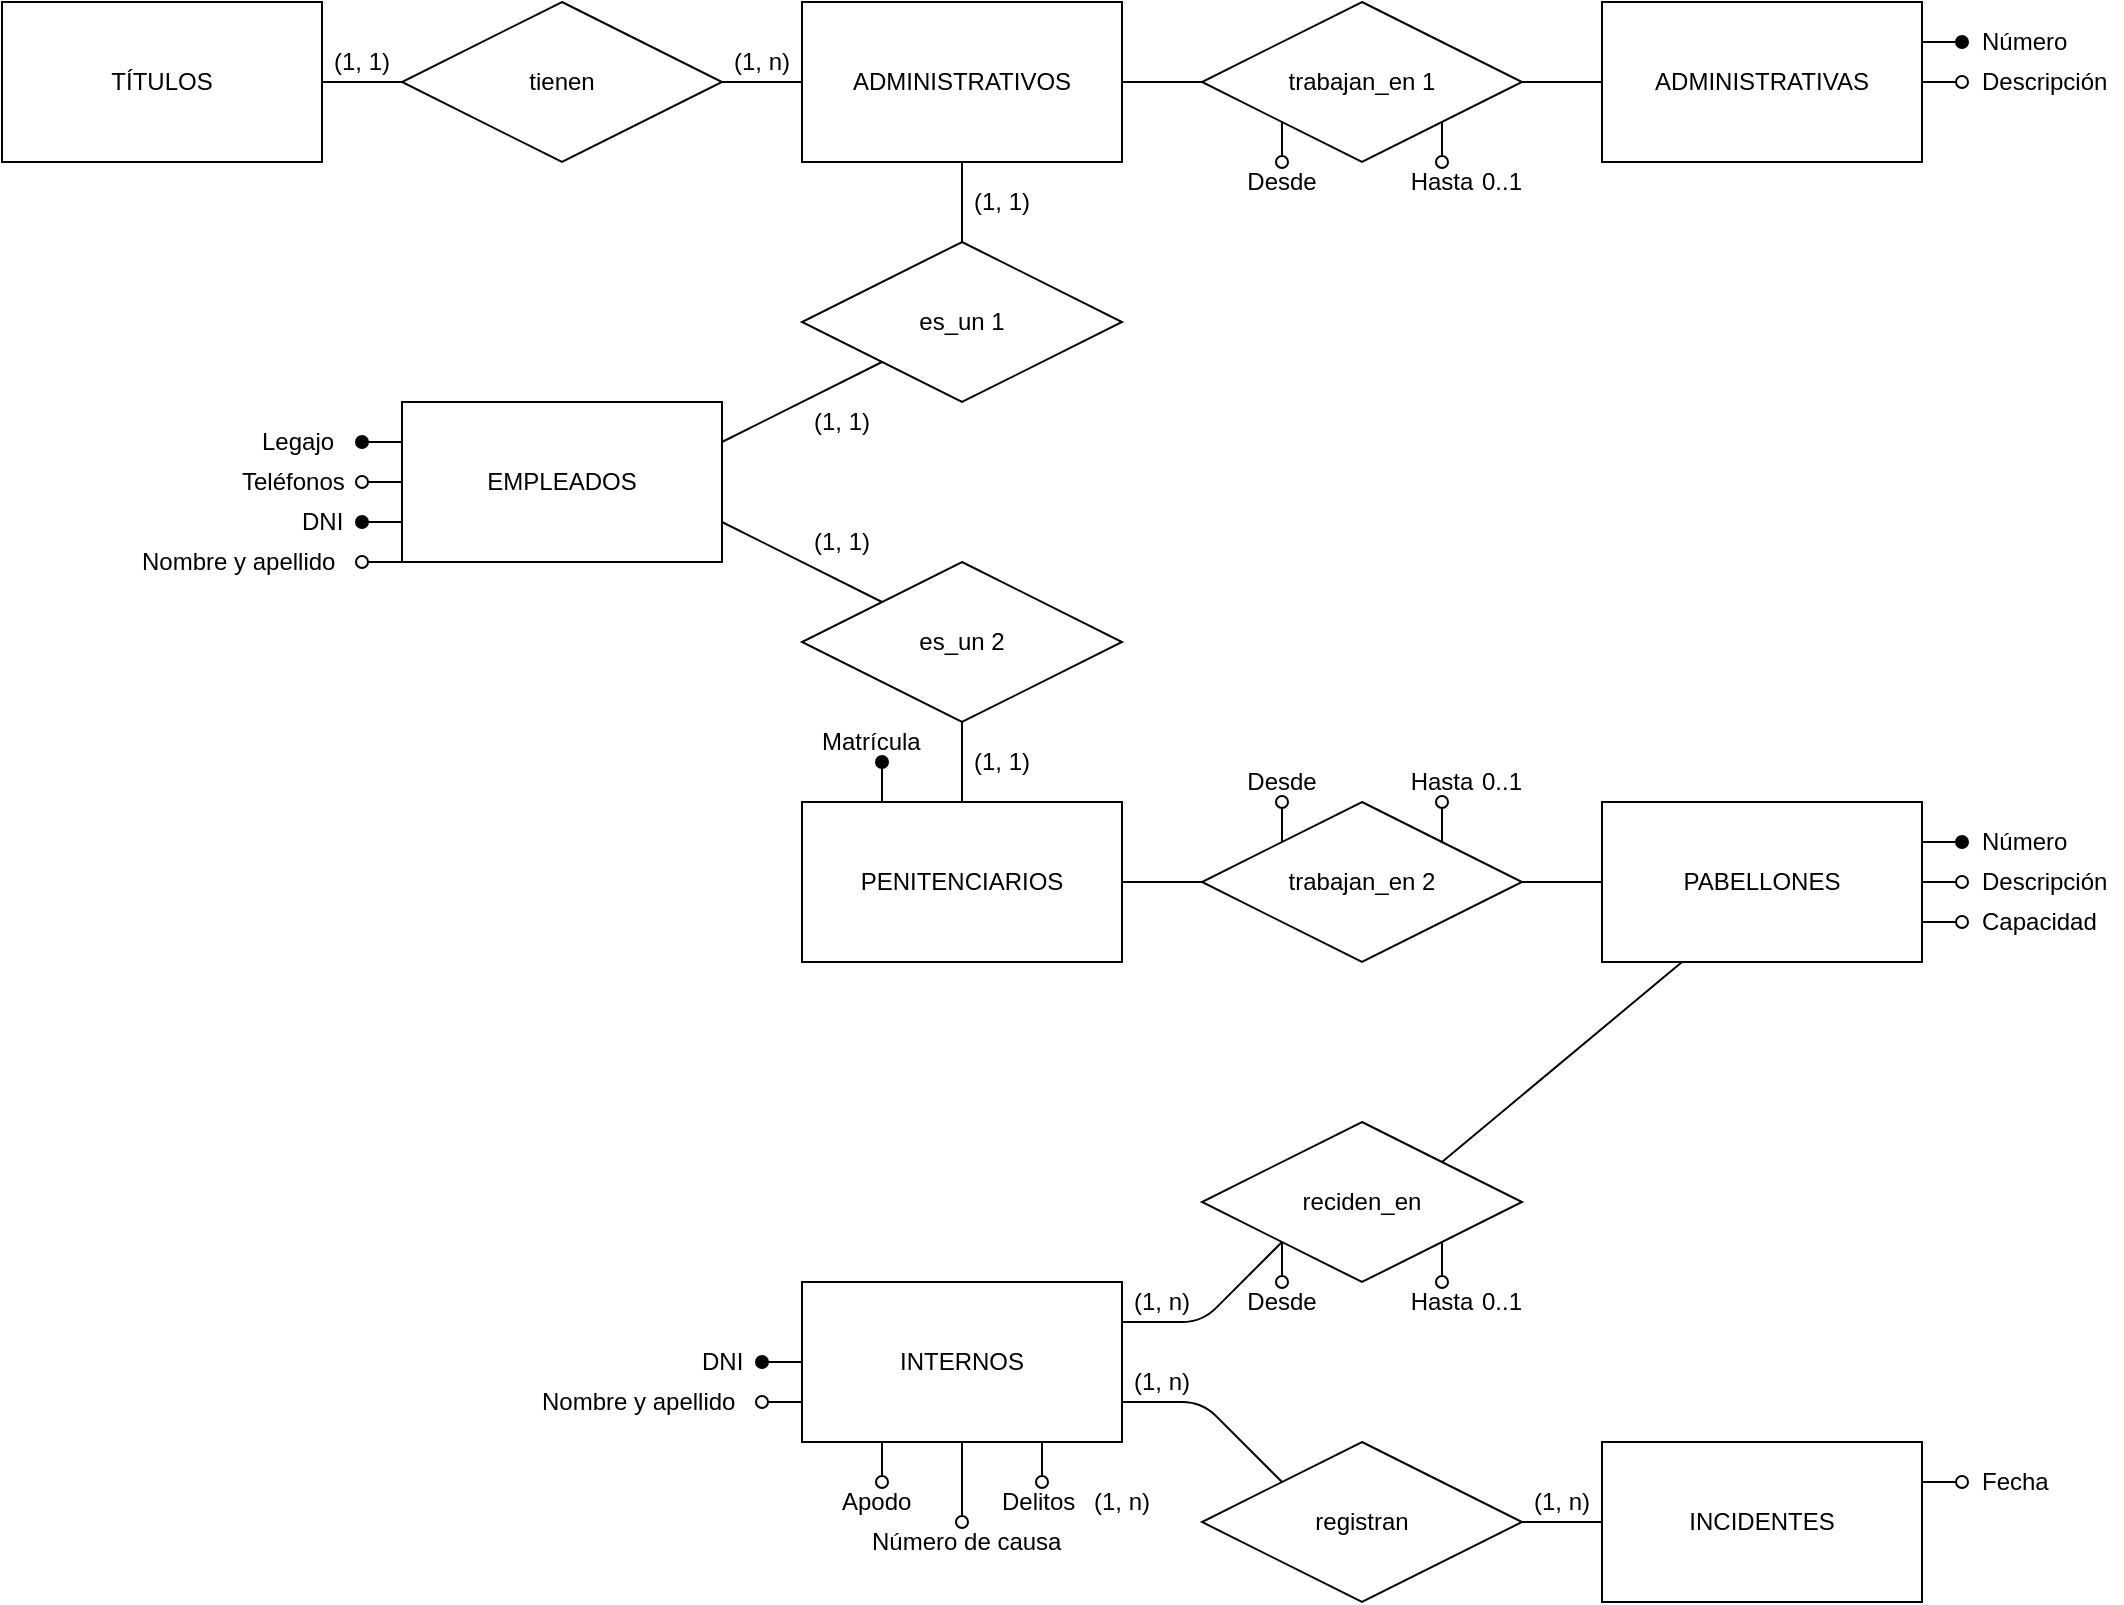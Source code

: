 <mxfile>
    <diagram id="Nai419dnWy3LmcfTkDrx" name="Página-1">
        <mxGraphModel dx="933" dy="526" grid="1" gridSize="10" guides="1" tooltips="1" connect="1" arrows="1" fold="1" page="1" pageScale="1" pageWidth="1169" pageHeight="827" math="0" shadow="0">
            <root>
                <mxCell id="0"/>
                <mxCell id="1" parent="0"/>
                <mxCell id="3" value="EMPLEADOS" style="rounded=0;whiteSpace=wrap;html=1;" vertex="1" parent="1">
                    <mxGeometry x="240" y="200" width="160" height="80" as="geometry"/>
                </mxCell>
                <mxCell id="5" value="" style="edgeStyle=none;html=1;endArrow=none;endFill=0;" edge="1" parent="1" source="6" target="22">
                    <mxGeometry relative="1" as="geometry"/>
                </mxCell>
                <mxCell id="6" value="ADMINISTRATIVOS" style="rounded=0;whiteSpace=wrap;html=1;" vertex="1" parent="1">
                    <mxGeometry x="440" width="160" height="80" as="geometry"/>
                </mxCell>
                <mxCell id="8" value="" style="edgeStyle=none;html=1;endArrow=none;endFill=0;" edge="1" parent="1" source="9" target="20">
                    <mxGeometry relative="1" as="geometry"/>
                </mxCell>
                <mxCell id="93" style="edgeStyle=none;html=1;exitX=0.5;exitY=0;exitDx=0;exitDy=0;entryX=0.5;entryY=1;entryDx=0;entryDy=0;endArrow=none;endFill=0;" edge="1" parent="1" source="9" target="92">
                    <mxGeometry relative="1" as="geometry"/>
                </mxCell>
                <mxCell id="9" value="PENITENCIARIOS" style="rounded=0;whiteSpace=wrap;html=1;" vertex="1" parent="1">
                    <mxGeometry x="440" y="400" width="160" height="80" as="geometry"/>
                </mxCell>
                <mxCell id="12" value="ADMINISTRATIVAS" style="rounded=0;whiteSpace=wrap;html=1;" vertex="1" parent="1">
                    <mxGeometry x="840" width="160" height="80" as="geometry"/>
                </mxCell>
                <mxCell id="14" value="PABELLONES" style="rounded=0;whiteSpace=wrap;html=1;" vertex="1" parent="1">
                    <mxGeometry x="840" y="400" width="160" height="80" as="geometry"/>
                </mxCell>
                <mxCell id="16" value="INTERNOS" style="rounded=0;whiteSpace=wrap;html=1;" vertex="1" parent="1">
                    <mxGeometry x="440" y="640" width="160" height="80" as="geometry"/>
                </mxCell>
                <mxCell id="17" value="" style="edgeStyle=none;html=1;endArrow=none;endFill=0;" edge="1" parent="1" source="18" target="27">
                    <mxGeometry relative="1" as="geometry"/>
                </mxCell>
                <mxCell id="18" value="INCIDENTES" style="rounded=0;whiteSpace=wrap;html=1;" vertex="1" parent="1">
                    <mxGeometry x="840" y="720" width="160" height="80" as="geometry"/>
                </mxCell>
                <mxCell id="19" value="" style="edgeStyle=none;html=1;endArrow=none;endFill=0;" edge="1" parent="1" source="20" target="14">
                    <mxGeometry relative="1" as="geometry"/>
                </mxCell>
                <mxCell id="20" value="trabajan_en 2" style="rhombus;whiteSpace=wrap;html=1;" vertex="1" parent="1">
                    <mxGeometry x="640" y="400" width="160" height="80" as="geometry"/>
                </mxCell>
                <mxCell id="21" value="" style="edgeStyle=none;html=1;endArrow=none;endFill=0;" edge="1" parent="1" source="22" target="12">
                    <mxGeometry relative="1" as="geometry"/>
                </mxCell>
                <mxCell id="22" value="trabajan_en 1" style="rhombus;whiteSpace=wrap;html=1;" vertex="1" parent="1">
                    <mxGeometry x="640" width="160" height="80" as="geometry"/>
                </mxCell>
                <mxCell id="23" value="" style="edgeStyle=none;html=1;endArrow=none;endFill=0;exitX=1;exitY=0;exitDx=0;exitDy=0;entryX=0.25;entryY=1;entryDx=0;entryDy=0;" edge="1" parent="1" source="25" target="14">
                    <mxGeometry relative="1" as="geometry"/>
                </mxCell>
                <mxCell id="24" value="" style="edgeStyle=none;html=1;endArrow=none;endFill=0;exitX=0;exitY=1;exitDx=0;exitDy=0;entryX=1;entryY=0.25;entryDx=0;entryDy=0;" edge="1" parent="1" source="25" target="16">
                    <mxGeometry relative="1" as="geometry">
                        <Array as="points">
                            <mxPoint x="640" y="660"/>
                        </Array>
                    </mxGeometry>
                </mxCell>
                <mxCell id="25" value="reciden_en" style="rhombus;whiteSpace=wrap;html=1;" vertex="1" parent="1">
                    <mxGeometry x="640" y="560" width="160" height="80" as="geometry"/>
                </mxCell>
                <mxCell id="26" value="" style="edgeStyle=none;html=1;endArrow=none;endFill=0;exitX=0;exitY=0;exitDx=0;exitDy=0;entryX=1;entryY=0.75;entryDx=0;entryDy=0;" edge="1" parent="1" source="27" target="16">
                    <mxGeometry relative="1" as="geometry">
                        <Array as="points">
                            <mxPoint x="640" y="700"/>
                        </Array>
                    </mxGeometry>
                </mxCell>
                <mxCell id="27" value="registran" style="rhombus;whiteSpace=wrap;html=1;" vertex="1" parent="1">
                    <mxGeometry x="640" y="720" width="160" height="80" as="geometry"/>
                </mxCell>
                <mxCell id="29" style="html=1;labelBorderColor=none;strokeWidth=1;endArrow=oval;endFill=1;endSize=6;targetPerimeterSpacing=0;align=left;exitX=0;exitY=0.5;exitDx=0;exitDy=0;" edge="1" parent="1" source="16" target="30">
                    <mxGeometry relative="1" as="geometry">
                        <mxPoint x="212.5" y="650" as="sourcePoint"/>
                    </mxGeometry>
                </mxCell>
                <mxCell id="30" value="DNI" style="text;html=1;strokeColor=none;fillColor=none;align=left;verticalAlign=middle;whiteSpace=wrap;rounded=0;container=0;spacingLeft=8;" vertex="1" parent="1">
                    <mxGeometry x="380" y="670" width="40" height="20" as="geometry"/>
                </mxCell>
                <mxCell id="31" style="html=1;labelBorderColor=none;strokeWidth=1;endArrow=oval;endFill=0;endSize=6;targetPerimeterSpacing=0;align=left;exitX=0;exitY=0.75;exitDx=0;exitDy=0;" edge="1" parent="1" source="16" target="32">
                    <mxGeometry relative="1" as="geometry">
                        <mxPoint x="222.5" y="710" as="sourcePoint"/>
                    </mxGeometry>
                </mxCell>
                <mxCell id="32" value="Nombre y apellido" style="text;html=1;strokeColor=none;fillColor=none;align=left;verticalAlign=middle;whiteSpace=wrap;rounded=0;container=0;spacingLeft=8;" vertex="1" parent="1">
                    <mxGeometry x="300" y="690" width="120" height="20" as="geometry"/>
                </mxCell>
                <mxCell id="33" style="html=1;labelBorderColor=none;strokeWidth=1;endArrow=oval;endFill=0;endSize=6;targetPerimeterSpacing=0;align=left;exitX=0.25;exitY=1;exitDx=0;exitDy=0;" edge="1" parent="1" source="16" target="34">
                    <mxGeometry relative="1" as="geometry">
                        <mxPoint x="412.5" y="770" as="sourcePoint"/>
                    </mxGeometry>
                </mxCell>
                <mxCell id="34" value="Apodo" style="text;html=1;strokeColor=none;fillColor=none;align=left;verticalAlign=middle;whiteSpace=wrap;rounded=0;container=0;spacingLeft=8;" vertex="1" parent="1">
                    <mxGeometry x="450" y="740" width="60" height="20" as="geometry"/>
                </mxCell>
                <mxCell id="35" style="html=1;labelBorderColor=none;strokeWidth=1;endArrow=oval;endFill=0;endSize=6;targetPerimeterSpacing=0;align=left;exitX=0.5;exitY=1;exitDx=0;exitDy=0;" edge="1" parent="1" source="16" target="36">
                    <mxGeometry relative="1" as="geometry">
                        <mxPoint x="472.5" y="780" as="sourcePoint"/>
                    </mxGeometry>
                </mxCell>
                <mxCell id="36" value="Número de causa" style="text;html=1;strokeColor=none;fillColor=none;align=left;verticalAlign=middle;whiteSpace=wrap;rounded=0;container=0;spacingLeft=8;" vertex="1" parent="1">
                    <mxGeometry x="465" y="760" width="110" height="20" as="geometry"/>
                </mxCell>
                <mxCell id="37" style="html=1;labelBorderColor=none;strokeWidth=1;endArrow=oval;endFill=0;endSize=6;targetPerimeterSpacing=0;align=left;exitX=0.75;exitY=1;exitDx=0;exitDy=0;" edge="1" parent="1" source="16" target="38">
                    <mxGeometry relative="1" as="geometry">
                        <mxPoint x="402.5" y="850" as="sourcePoint"/>
                    </mxGeometry>
                </mxCell>
                <mxCell id="38" value="Delitos" style="text;html=1;strokeColor=none;fillColor=none;align=left;verticalAlign=middle;whiteSpace=wrap;rounded=0;container=0;spacingLeft=8;" vertex="1" parent="1">
                    <mxGeometry x="530" y="740" width="60" height="20" as="geometry"/>
                </mxCell>
                <mxCell id="39" value="(1, n)" style="text;html=1;strokeColor=none;fillColor=none;align=center;verticalAlign=middle;whiteSpace=wrap;rounded=0;labelBackgroundColor=none;fontSize=12;" vertex="1" parent="1">
                    <mxGeometry x="580" y="740" width="40" height="20" as="geometry"/>
                </mxCell>
                <mxCell id="40" style="html=1;labelBorderColor=none;strokeWidth=1;endArrow=oval;endFill=1;endSize=6;targetPerimeterSpacing=0;align=left;exitX=0;exitY=0.25;exitDx=0;exitDy=0;" edge="1" parent="1" source="3" target="41">
                    <mxGeometry relative="1" as="geometry">
                        <mxPoint x="90" y="130" as="sourcePoint"/>
                    </mxGeometry>
                </mxCell>
                <mxCell id="41" value="Legajo" style="text;html=1;strokeColor=none;fillColor=none;align=left;verticalAlign=middle;whiteSpace=wrap;rounded=0;container=0;spacingLeft=8;" vertex="1" parent="1">
                    <mxGeometry x="160" y="210" width="60" height="20" as="geometry"/>
                </mxCell>
                <mxCell id="42" style="html=1;labelBorderColor=none;strokeWidth=1;endArrow=oval;endFill=0;endSize=6;targetPerimeterSpacing=0;align=left;exitX=0;exitY=0.5;exitDx=0;exitDy=0;" edge="1" parent="1" source="3" target="43">
                    <mxGeometry relative="1" as="geometry">
                        <mxPoint x="260" y="180" as="sourcePoint"/>
                    </mxGeometry>
                </mxCell>
                <mxCell id="43" value="Teléfonos" style="text;html=1;strokeColor=none;fillColor=none;align=left;verticalAlign=middle;whiteSpace=wrap;rounded=0;container=0;spacingLeft=8;" vertex="1" parent="1">
                    <mxGeometry x="150" y="230" width="70" height="20" as="geometry"/>
                </mxCell>
                <mxCell id="44" style="html=1;labelBorderColor=none;strokeWidth=1;endArrow=oval;endFill=0;endSize=6;targetPerimeterSpacing=0;align=left;exitX=0;exitY=1;exitDx=0;exitDy=0;entryX=0.5;entryY=0;entryDx=0;entryDy=0;" edge="1" parent="1" source="22" target="45">
                    <mxGeometry relative="1" as="geometry">
                        <mxPoint x="590" y="-10" as="sourcePoint"/>
                        <mxPoint x="680" y="120" as="targetPoint"/>
                    </mxGeometry>
                </mxCell>
                <mxCell id="45" value="Desde" style="text;html=1;strokeColor=none;fillColor=none;align=center;verticalAlign=middle;whiteSpace=wrap;rounded=0;container=0;spacingLeft=0;spacing=2;" vertex="1" parent="1">
                    <mxGeometry x="650" y="80" width="60" height="20" as="geometry"/>
                </mxCell>
                <mxCell id="46" style="html=1;labelBorderColor=none;strokeWidth=1;endArrow=oval;endFill=0;endSize=6;targetPerimeterSpacing=0;align=left;exitX=1;exitY=1;exitDx=0;exitDy=0;entryX=0.5;entryY=0;entryDx=0;entryDy=0;" edge="1" parent="1" source="22" target="47">
                    <mxGeometry relative="1" as="geometry">
                        <mxPoint x="740" y="-10" as="sourcePoint"/>
                        <mxPoint x="750" y="80" as="targetPoint"/>
                    </mxGeometry>
                </mxCell>
                <mxCell id="47" value="Hasta" style="text;html=1;strokeColor=none;fillColor=none;align=center;verticalAlign=middle;whiteSpace=wrap;rounded=0;container=0;spacingLeft=0;spacing=2;" vertex="1" parent="1">
                    <mxGeometry x="730" y="80" width="60" height="20" as="geometry"/>
                </mxCell>
                <mxCell id="48" style="html=1;labelBorderColor=none;strokeWidth=1;endArrow=oval;endFill=0;endSize=6;targetPerimeterSpacing=0;align=left;exitX=0;exitY=0;exitDx=0;exitDy=0;entryX=0.5;entryY=1;entryDx=0;entryDy=0;" edge="1" parent="1" source="20" target="49">
                    <mxGeometry relative="1" as="geometry">
                        <mxPoint x="680" y="420" as="sourcePoint"/>
                    </mxGeometry>
                </mxCell>
                <mxCell id="49" value="Desde" style="text;html=1;strokeColor=none;fillColor=none;align=center;verticalAlign=middle;whiteSpace=wrap;rounded=0;container=0;spacingLeft=0;spacing=2;" vertex="1" parent="1">
                    <mxGeometry x="650" y="380" width="60" height="20" as="geometry"/>
                </mxCell>
                <mxCell id="50" style="html=1;labelBorderColor=none;strokeWidth=1;endArrow=oval;endFill=0;endSize=6;targetPerimeterSpacing=0;align=left;exitX=1;exitY=0;exitDx=0;exitDy=0;entryX=0.5;entryY=1;entryDx=0;entryDy=0;" edge="1" parent="1" source="20" target="51">
                    <mxGeometry relative="1" as="geometry">
                        <mxPoint x="760" y="420" as="sourcePoint"/>
                    </mxGeometry>
                </mxCell>
                <mxCell id="51" value="Hasta" style="text;html=1;strokeColor=none;fillColor=none;align=center;verticalAlign=middle;whiteSpace=wrap;rounded=0;container=0;spacingLeft=0;spacing=2;" vertex="1" parent="1">
                    <mxGeometry x="730" y="380" width="60" height="20" as="geometry"/>
                </mxCell>
                <mxCell id="52" value="0..1" style="text;html=1;strokeColor=none;fillColor=none;align=center;verticalAlign=middle;whiteSpace=wrap;rounded=0;labelBackgroundColor=none;fontFamily=Helvetica;fontSize=12;container=0;" vertex="1" parent="1">
                    <mxGeometry x="770" y="380" width="40" height="20" as="geometry"/>
                </mxCell>
                <mxCell id="53" value="0..1" style="text;html=1;strokeColor=none;fillColor=none;align=center;verticalAlign=middle;whiteSpace=wrap;rounded=0;labelBackgroundColor=none;fontFamily=Helvetica;fontSize=12;container=0;" vertex="1" parent="1">
                    <mxGeometry x="770" y="80" width="40" height="20" as="geometry"/>
                </mxCell>
                <mxCell id="54" style="html=1;labelBorderColor=none;strokeWidth=1;endArrow=oval;endFill=0;endSize=6;targetPerimeterSpacing=0;align=left;exitX=0;exitY=1;exitDx=0;exitDy=0;entryX=0.5;entryY=0;entryDx=0;entryDy=0;" edge="1" parent="1" target="55">
                    <mxGeometry relative="1" as="geometry">
                        <mxPoint x="680" y="620" as="sourcePoint"/>
                        <mxPoint x="680" y="680" as="targetPoint"/>
                    </mxGeometry>
                </mxCell>
                <mxCell id="55" value="Desde" style="text;html=1;strokeColor=none;fillColor=none;align=center;verticalAlign=middle;whiteSpace=wrap;rounded=0;container=0;spacingLeft=0;spacing=2;" vertex="1" parent="1">
                    <mxGeometry x="650" y="640" width="60" height="20" as="geometry"/>
                </mxCell>
                <mxCell id="56" style="html=1;labelBorderColor=none;strokeWidth=1;endArrow=oval;endFill=0;endSize=6;targetPerimeterSpacing=0;align=left;exitX=1;exitY=1;exitDx=0;exitDy=0;entryX=0.5;entryY=0;entryDx=0;entryDy=0;" edge="1" parent="1" target="57">
                    <mxGeometry relative="1" as="geometry">
                        <mxPoint x="760" y="620" as="sourcePoint"/>
                        <mxPoint x="750" y="640" as="targetPoint"/>
                    </mxGeometry>
                </mxCell>
                <mxCell id="57" value="Hasta" style="text;html=1;strokeColor=none;fillColor=none;align=center;verticalAlign=middle;whiteSpace=wrap;rounded=0;container=0;spacingLeft=0;spacing=2;" vertex="1" parent="1">
                    <mxGeometry x="730" y="640" width="60" height="20" as="geometry"/>
                </mxCell>
                <mxCell id="58" value="0..1" style="text;html=1;strokeColor=none;fillColor=none;align=center;verticalAlign=middle;whiteSpace=wrap;rounded=0;labelBackgroundColor=none;fontFamily=Helvetica;fontSize=12;container=0;" vertex="1" parent="1">
                    <mxGeometry x="770" y="640" width="40" height="20" as="geometry"/>
                </mxCell>
                <mxCell id="59" value="(1, n)" style="text;html=1;strokeColor=none;fillColor=none;align=center;verticalAlign=middle;whiteSpace=wrap;rounded=0;labelBackgroundColor=none;fontSize=12;" vertex="1" parent="1">
                    <mxGeometry x="800" y="740" width="40" height="20" as="geometry"/>
                </mxCell>
                <mxCell id="60" value="(1, n)" style="text;html=1;strokeColor=none;fillColor=none;align=center;verticalAlign=middle;whiteSpace=wrap;rounded=0;labelBackgroundColor=none;fontSize=12;" vertex="1" parent="1">
                    <mxGeometry x="600" y="680" width="40" height="20" as="geometry"/>
                </mxCell>
                <mxCell id="61" style="html=1;labelBorderColor=none;strokeWidth=1;endArrow=oval;endFill=0;endSize=6;targetPerimeterSpacing=0;align=left;exitX=1;exitY=0.25;exitDx=0;exitDy=0;" edge="1" parent="1" source="18" target="62">
                    <mxGeometry relative="1" as="geometry">
                        <mxPoint x="770" y="950" as="sourcePoint"/>
                    </mxGeometry>
                </mxCell>
                <mxCell id="62" value="Fecha" style="text;html=1;strokeColor=none;fillColor=none;align=left;verticalAlign=middle;whiteSpace=wrap;rounded=0;container=0;spacingLeft=8;" vertex="1" parent="1">
                    <mxGeometry x="1020" y="730" width="60" height="20" as="geometry"/>
                </mxCell>
                <mxCell id="71" style="html=1;labelBorderColor=none;strokeWidth=1;endArrow=oval;endFill=1;endSize=6;targetPerimeterSpacing=0;align=left;exitX=0.25;exitY=0;exitDx=0;exitDy=0;" edge="1" parent="1" source="9" target="72">
                    <mxGeometry relative="1" as="geometry">
                        <mxPoint x="350" y="420" as="sourcePoint"/>
                    </mxGeometry>
                </mxCell>
                <mxCell id="72" value="Matrícula" style="text;html=1;strokeColor=none;fillColor=none;align=left;verticalAlign=middle;whiteSpace=wrap;rounded=0;container=0;spacingLeft=8;" vertex="1" parent="1">
                    <mxGeometry x="440" y="360" width="80" height="20" as="geometry"/>
                </mxCell>
                <mxCell id="73" style="html=1;labelBorderColor=none;strokeWidth=1;endArrow=oval;endFill=1;endSize=6;targetPerimeterSpacing=0;align=left;exitX=1;exitY=0.25;exitDx=0;exitDy=0;" edge="1" parent="1" source="12" target="74">
                    <mxGeometry relative="1" as="geometry">
                        <mxPoint x="1030" y="40" as="sourcePoint"/>
                    </mxGeometry>
                </mxCell>
                <mxCell id="74" value="Número" style="text;html=1;strokeColor=none;fillColor=none;align=left;verticalAlign=middle;whiteSpace=wrap;rounded=0;container=0;spacingLeft=8;" vertex="1" parent="1">
                    <mxGeometry x="1020" y="10" width="80" height="20" as="geometry"/>
                </mxCell>
                <mxCell id="75" style="html=1;labelBorderColor=none;strokeWidth=1;endArrow=oval;endFill=1;endSize=6;targetPerimeterSpacing=0;align=left;exitX=1;exitY=0.25;exitDx=0;exitDy=0;" edge="1" parent="1" target="76">
                    <mxGeometry relative="1" as="geometry">
                        <mxPoint x="1000" y="420" as="sourcePoint"/>
                    </mxGeometry>
                </mxCell>
                <mxCell id="76" value="Número" style="text;html=1;strokeColor=none;fillColor=none;align=left;verticalAlign=middle;whiteSpace=wrap;rounded=0;container=0;spacingLeft=8;" vertex="1" parent="1">
                    <mxGeometry x="1020" y="410" width="80" height="20" as="geometry"/>
                </mxCell>
                <mxCell id="77" style="html=1;labelBorderColor=none;strokeWidth=1;endArrow=oval;endFill=0;endSize=6;targetPerimeterSpacing=0;align=left;exitX=1;exitY=0.5;exitDx=0;exitDy=0;" edge="1" parent="1" source="14" target="78">
                    <mxGeometry relative="1" as="geometry">
                        <mxPoint x="1060" y="390" as="sourcePoint"/>
                    </mxGeometry>
                </mxCell>
                <mxCell id="78" value="Descripción" style="text;html=1;strokeColor=none;fillColor=none;align=left;verticalAlign=middle;whiteSpace=wrap;rounded=0;container=0;spacingLeft=8;" vertex="1" parent="1">
                    <mxGeometry x="1020" y="430" width="80" height="20" as="geometry"/>
                </mxCell>
                <mxCell id="79" style="html=1;labelBorderColor=none;strokeWidth=1;endArrow=oval;endFill=0;endSize=6;targetPerimeterSpacing=0;align=left;exitX=1;exitY=0.75;exitDx=0;exitDy=0;" edge="1" parent="1" source="14" target="80">
                    <mxGeometry relative="1" as="geometry">
                        <mxPoint x="980" y="460" as="sourcePoint"/>
                    </mxGeometry>
                </mxCell>
                <mxCell id="80" value="Capacidad" style="text;html=1;strokeColor=none;fillColor=none;align=left;verticalAlign=middle;whiteSpace=wrap;rounded=0;container=0;spacingLeft=8;" vertex="1" parent="1">
                    <mxGeometry x="1020" y="450" width="80" height="20" as="geometry"/>
                </mxCell>
                <mxCell id="84" style="html=1;labelBorderColor=none;strokeWidth=1;endArrow=oval;endFill=1;endSize=6;targetPerimeterSpacing=0;align=left;exitX=0;exitY=0.5;exitDx=0;exitDy=0;" edge="1" parent="1" target="85">
                    <mxGeometry relative="1" as="geometry">
                        <mxPoint x="240" y="260" as="sourcePoint"/>
                    </mxGeometry>
                </mxCell>
                <mxCell id="85" value="DNI" style="text;html=1;strokeColor=none;fillColor=none;align=left;verticalAlign=middle;whiteSpace=wrap;rounded=0;container=0;spacingLeft=8;" vertex="1" parent="1">
                    <mxGeometry x="180" y="250" width="40" height="20" as="geometry"/>
                </mxCell>
                <mxCell id="86" style="html=1;labelBorderColor=none;strokeWidth=1;endArrow=oval;endFill=0;endSize=6;targetPerimeterSpacing=0;align=left;exitX=0;exitY=0.75;exitDx=0;exitDy=0;" edge="1" parent="1" target="87">
                    <mxGeometry relative="1" as="geometry">
                        <mxPoint x="240" y="280" as="sourcePoint"/>
                    </mxGeometry>
                </mxCell>
                <mxCell id="87" value="Nombre y apellido" style="text;html=1;strokeColor=none;fillColor=none;align=left;verticalAlign=middle;whiteSpace=wrap;rounded=0;container=0;spacingLeft=8;" vertex="1" parent="1">
                    <mxGeometry x="100" y="270" width="120" height="20" as="geometry"/>
                </mxCell>
                <mxCell id="88" style="html=1;labelBorderColor=none;strokeWidth=1;endArrow=oval;endFill=0;endSize=6;targetPerimeterSpacing=0;align=left;exitX=1;exitY=0.5;exitDx=0;exitDy=0;" edge="1" parent="1" target="89">
                    <mxGeometry relative="1" as="geometry">
                        <mxPoint x="1000" y="40" as="sourcePoint"/>
                    </mxGeometry>
                </mxCell>
                <mxCell id="89" value="Descripción" style="text;html=1;strokeColor=none;fillColor=none;align=left;verticalAlign=middle;whiteSpace=wrap;rounded=0;container=0;spacingLeft=8;" vertex="1" parent="1">
                    <mxGeometry x="1020" y="30" width="80" height="20" as="geometry"/>
                </mxCell>
                <mxCell id="98" value="" style="edgeStyle=none;html=1;endArrow=none;endFill=0;" edge="1" parent="1" source="90" target="97">
                    <mxGeometry relative="1" as="geometry"/>
                </mxCell>
                <mxCell id="90" value="TÍTULOS" style="rounded=0;whiteSpace=wrap;html=1;" vertex="1" parent="1">
                    <mxGeometry x="40" width="160" height="80" as="geometry"/>
                </mxCell>
                <mxCell id="95" style="edgeStyle=none;html=1;exitX=0;exitY=1;exitDx=0;exitDy=0;entryX=1;entryY=0.25;entryDx=0;entryDy=0;endArrow=none;endFill=0;" edge="1" parent="1" source="91" target="3">
                    <mxGeometry relative="1" as="geometry"/>
                </mxCell>
                <mxCell id="96" value="" style="edgeStyle=none;html=1;endArrow=none;endFill=0;" edge="1" parent="1" source="91" target="6">
                    <mxGeometry relative="1" as="geometry"/>
                </mxCell>
                <mxCell id="91" value="es_un 1" style="rhombus;whiteSpace=wrap;html=1;" vertex="1" parent="1">
                    <mxGeometry x="440" y="120" width="160" height="80" as="geometry"/>
                </mxCell>
                <mxCell id="94" style="edgeStyle=none;html=1;entryX=1;entryY=0.75;entryDx=0;entryDy=0;endArrow=none;endFill=0;" edge="1" parent="1" source="92" target="3">
                    <mxGeometry relative="1" as="geometry"/>
                </mxCell>
                <mxCell id="92" value="es_un 2" style="rhombus;whiteSpace=wrap;html=1;" vertex="1" parent="1">
                    <mxGeometry x="440" y="280" width="160" height="80" as="geometry"/>
                </mxCell>
                <mxCell id="99" value="" style="edgeStyle=none;html=1;endArrow=none;endFill=0;" edge="1" parent="1" source="97" target="6">
                    <mxGeometry relative="1" as="geometry"/>
                </mxCell>
                <mxCell id="97" value="tienen" style="rhombus;whiteSpace=wrap;html=1;" vertex="1" parent="1">
                    <mxGeometry x="240" width="160" height="80" as="geometry"/>
                </mxCell>
                <mxCell id="100" value="(1, 1)" style="text;html=1;strokeColor=none;fillColor=none;align=center;verticalAlign=middle;whiteSpace=wrap;rounded=0;labelBackgroundColor=none;fontSize=12;" vertex="1" parent="1">
                    <mxGeometry x="200" y="20" width="40" height="20" as="geometry"/>
                </mxCell>
                <mxCell id="103" value="(1, n)" style="text;html=1;strokeColor=none;fillColor=none;align=center;verticalAlign=middle;whiteSpace=wrap;rounded=0;labelBackgroundColor=none;fontSize=12;" vertex="1" parent="1">
                    <mxGeometry x="400" y="20" width="40" height="20" as="geometry"/>
                </mxCell>
                <mxCell id="104" value="(1, 1)" style="text;html=1;strokeColor=none;fillColor=none;align=center;verticalAlign=middle;whiteSpace=wrap;rounded=0;labelBackgroundColor=none;fontSize=12;" vertex="1" parent="1">
                    <mxGeometry x="440" y="200" width="40" height="20" as="geometry"/>
                </mxCell>
                <mxCell id="105" value="(1, 1)" style="text;html=1;strokeColor=none;fillColor=none;align=center;verticalAlign=middle;whiteSpace=wrap;rounded=0;labelBackgroundColor=none;fontSize=12;" vertex="1" parent="1">
                    <mxGeometry x="440" y="260" width="40" height="20" as="geometry"/>
                </mxCell>
                <mxCell id="106" value="(1, 1)" style="text;html=1;strokeColor=none;fillColor=none;align=center;verticalAlign=middle;whiteSpace=wrap;rounded=0;labelBackgroundColor=none;fontSize=12;" vertex="1" parent="1">
                    <mxGeometry x="520" y="370" width="40" height="20" as="geometry"/>
                </mxCell>
                <mxCell id="109" value="(1, 1)" style="text;html=1;strokeColor=none;fillColor=none;align=center;verticalAlign=middle;whiteSpace=wrap;rounded=0;labelBackgroundColor=none;fontSize=12;" vertex="1" parent="1">
                    <mxGeometry x="520" y="90" width="40" height="20" as="geometry"/>
                </mxCell>
                <mxCell id="112" value="(1, n)" style="text;html=1;strokeColor=none;fillColor=none;align=center;verticalAlign=middle;whiteSpace=wrap;rounded=0;labelBackgroundColor=none;fontSize=12;" vertex="1" parent="1">
                    <mxGeometry x="600" y="640" width="40" height="20" as="geometry"/>
                </mxCell>
            </root>
        </mxGraphModel>
    </diagram>
</mxfile>